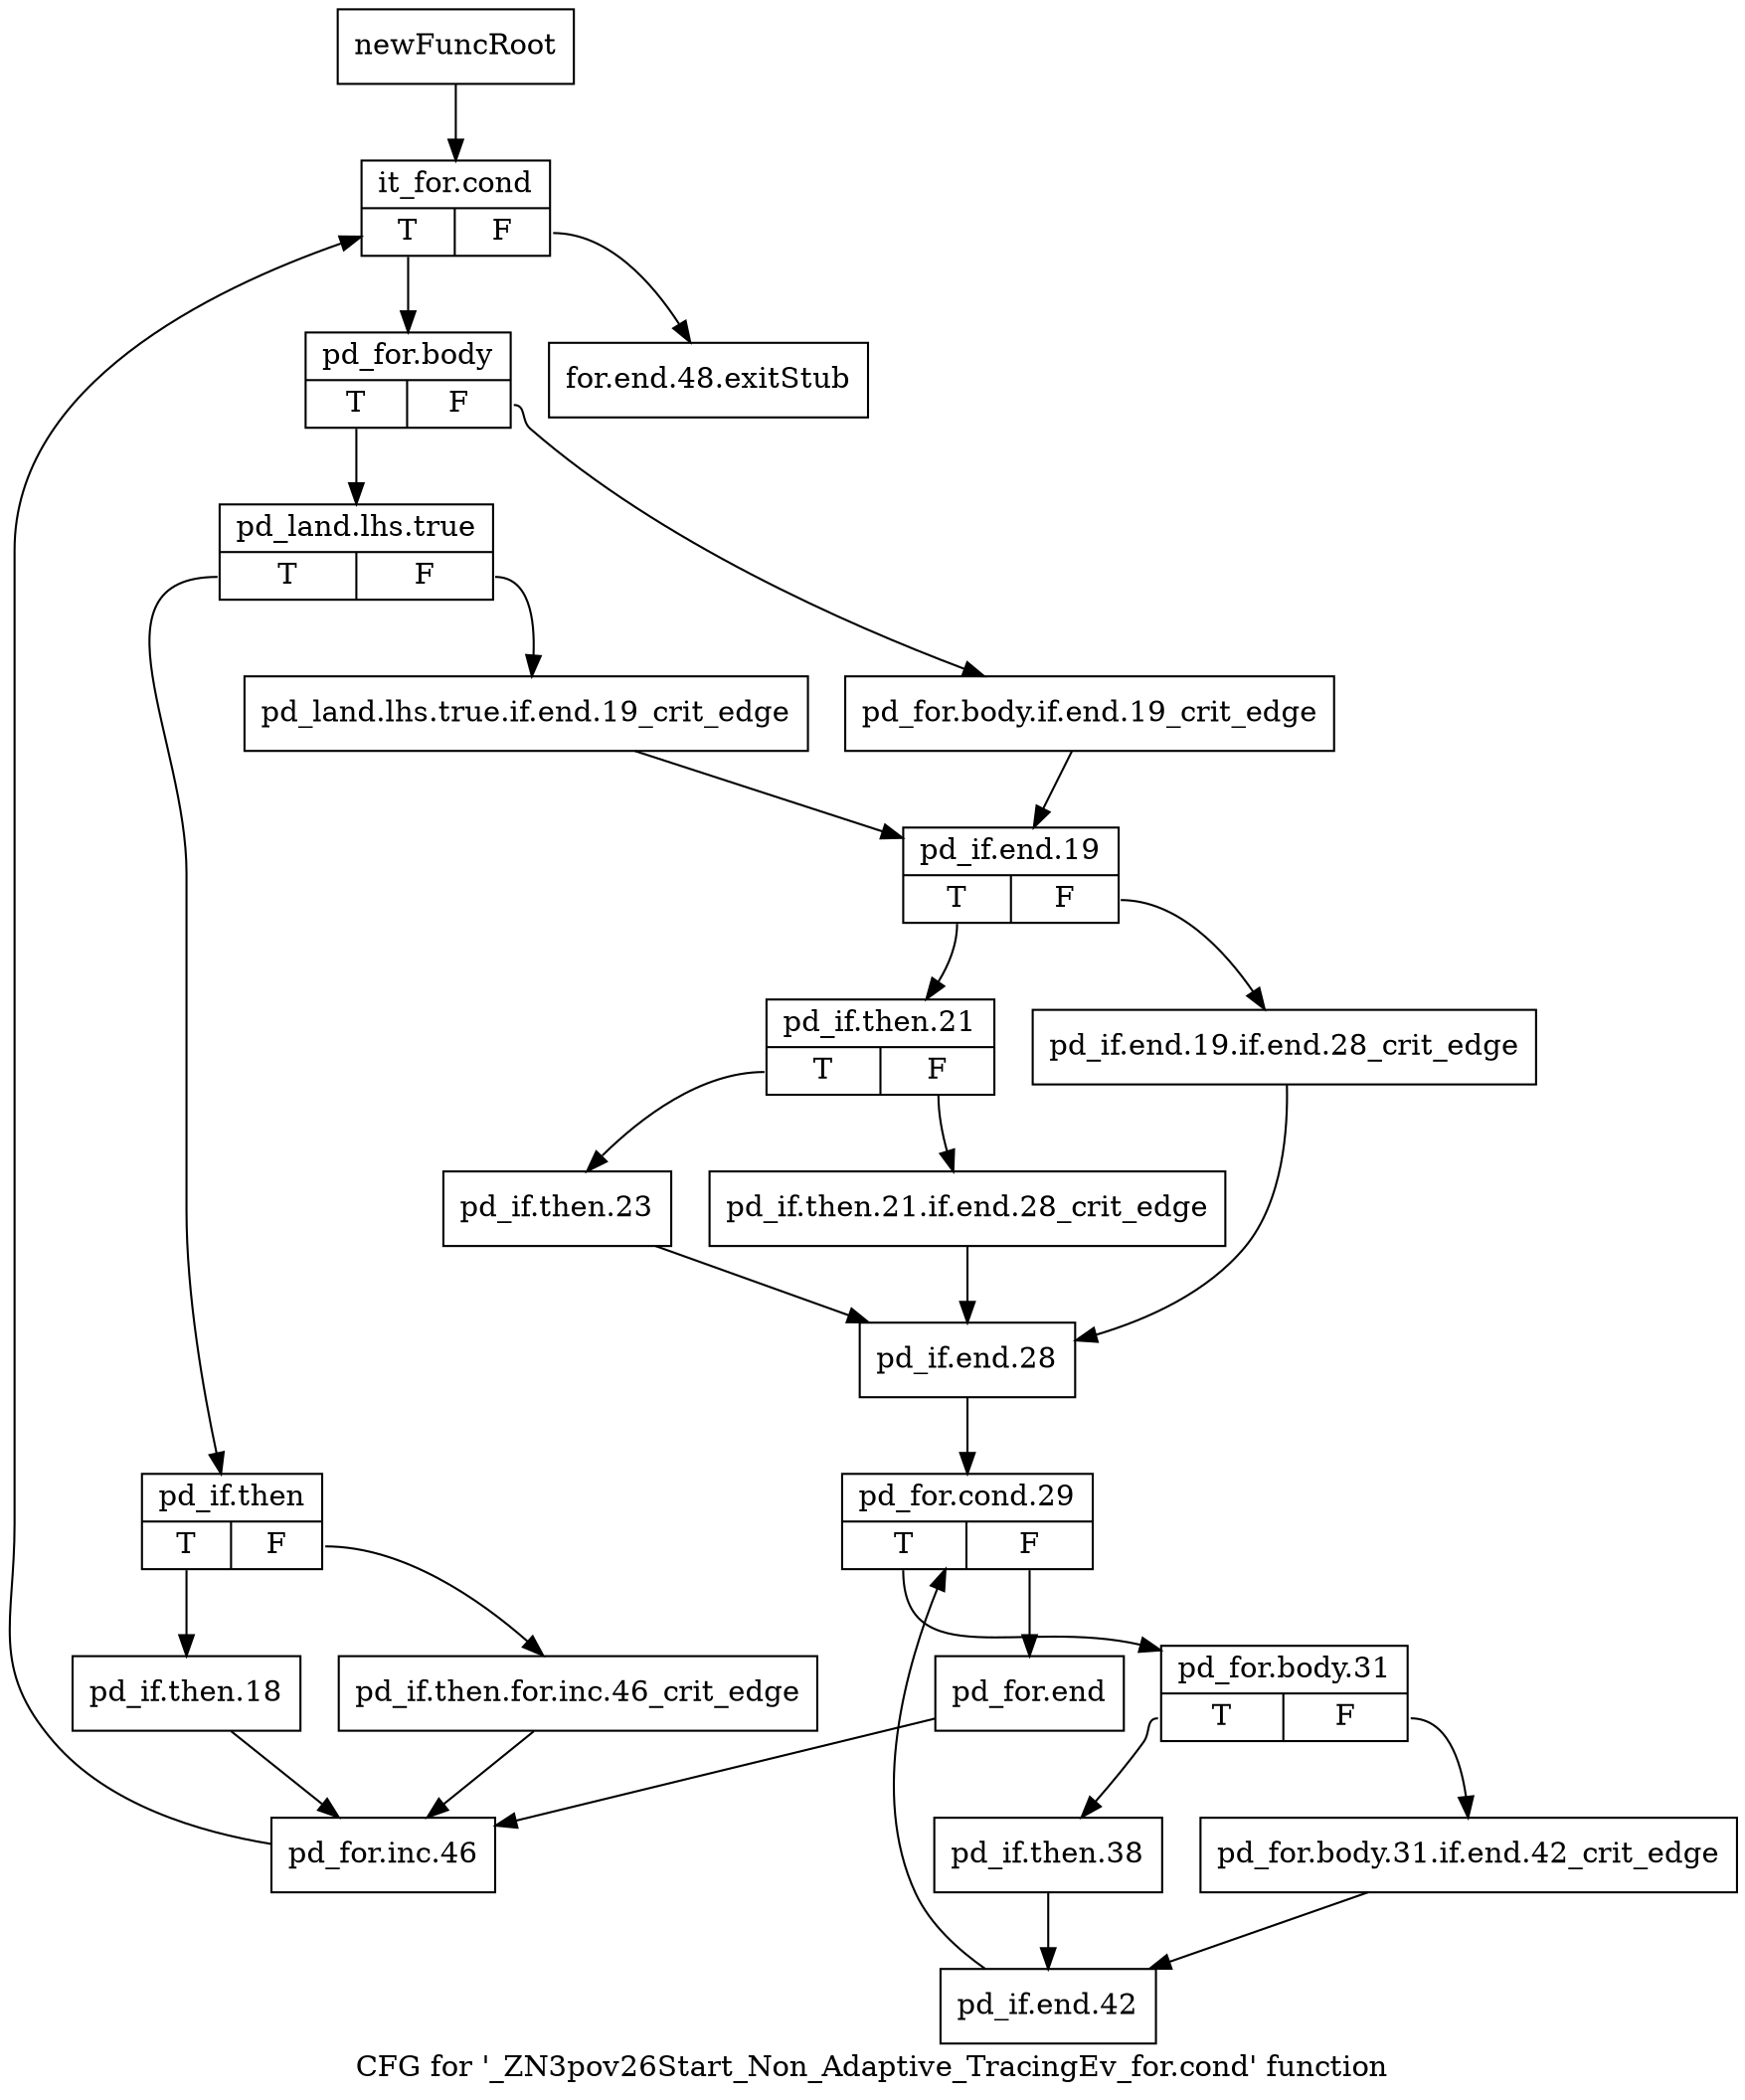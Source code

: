 digraph "CFG for '_ZN3pov26Start_Non_Adaptive_TracingEv_for.cond' function" {
	label="CFG for '_ZN3pov26Start_Non_Adaptive_TracingEv_for.cond' function";

	Node0x2bbd6f0 [shape=record,label="{newFuncRoot}"];
	Node0x2bbd6f0 -> Node0x2bbd790;
	Node0x2bbd740 [shape=record,label="{for.end.48.exitStub}"];
	Node0x2bbd790 [shape=record,label="{it_for.cond|{<s0>T|<s1>F}}"];
	Node0x2bbd790:s0 -> Node0x2bbd7e0;
	Node0x2bbd790:s1 -> Node0x2bbd740;
	Node0x2bbd7e0 [shape=record,label="{pd_for.body|{<s0>T|<s1>F}}"];
	Node0x2bbd7e0:s0 -> Node0x2bbd880;
	Node0x2bbd7e0:s1 -> Node0x2bbd830;
	Node0x2bbd830 [shape=record,label="{pd_for.body.if.end.19_crit_edge}"];
	Node0x2bbd830 -> Node0x2bbd920;
	Node0x2bbd880 [shape=record,label="{pd_land.lhs.true|{<s0>T|<s1>F}}"];
	Node0x2bbd880:s0 -> Node0x2bbdce0;
	Node0x2bbd880:s1 -> Node0x2bbd8d0;
	Node0x2bbd8d0 [shape=record,label="{pd_land.lhs.true.if.end.19_crit_edge}"];
	Node0x2bbd8d0 -> Node0x2bbd920;
	Node0x2bbd920 [shape=record,label="{pd_if.end.19|{<s0>T|<s1>F}}"];
	Node0x2bbd920:s0 -> Node0x2bbd9c0;
	Node0x2bbd920:s1 -> Node0x2bbd970;
	Node0x2bbd970 [shape=record,label="{pd_if.end.19.if.end.28_crit_edge}"];
	Node0x2bbd970 -> Node0x2bbdab0;
	Node0x2bbd9c0 [shape=record,label="{pd_if.then.21|{<s0>T|<s1>F}}"];
	Node0x2bbd9c0:s0 -> Node0x2bbda60;
	Node0x2bbd9c0:s1 -> Node0x2bbda10;
	Node0x2bbda10 [shape=record,label="{pd_if.then.21.if.end.28_crit_edge}"];
	Node0x2bbda10 -> Node0x2bbdab0;
	Node0x2bbda60 [shape=record,label="{pd_if.then.23}"];
	Node0x2bbda60 -> Node0x2bbdab0;
	Node0x2bbdab0 [shape=record,label="{pd_if.end.28}"];
	Node0x2bbdab0 -> Node0x2bbdb00;
	Node0x2bbdb00 [shape=record,label="{pd_for.cond.29|{<s0>T|<s1>F}}"];
	Node0x2bbdb00:s0 -> Node0x2bbdba0;
	Node0x2bbdb00:s1 -> Node0x2bbdb50;
	Node0x2bbdb50 [shape=record,label="{pd_for.end}"];
	Node0x2bbdb50 -> Node0x2bbddd0;
	Node0x2bbdba0 [shape=record,label="{pd_for.body.31|{<s0>T|<s1>F}}"];
	Node0x2bbdba0:s0 -> Node0x2bbdc40;
	Node0x2bbdba0:s1 -> Node0x2bbdbf0;
	Node0x2bbdbf0 [shape=record,label="{pd_for.body.31.if.end.42_crit_edge}"];
	Node0x2bbdbf0 -> Node0x2bbdc90;
	Node0x2bbdc40 [shape=record,label="{pd_if.then.38}"];
	Node0x2bbdc40 -> Node0x2bbdc90;
	Node0x2bbdc90 [shape=record,label="{pd_if.end.42}"];
	Node0x2bbdc90 -> Node0x2bbdb00;
	Node0x2bbdce0 [shape=record,label="{pd_if.then|{<s0>T|<s1>F}}"];
	Node0x2bbdce0:s0 -> Node0x2bbdd80;
	Node0x2bbdce0:s1 -> Node0x2bbdd30;
	Node0x2bbdd30 [shape=record,label="{pd_if.then.for.inc.46_crit_edge}"];
	Node0x2bbdd30 -> Node0x2bbddd0;
	Node0x2bbdd80 [shape=record,label="{pd_if.then.18}"];
	Node0x2bbdd80 -> Node0x2bbddd0;
	Node0x2bbddd0 [shape=record,label="{pd_for.inc.46}"];
	Node0x2bbddd0 -> Node0x2bbd790;
}
